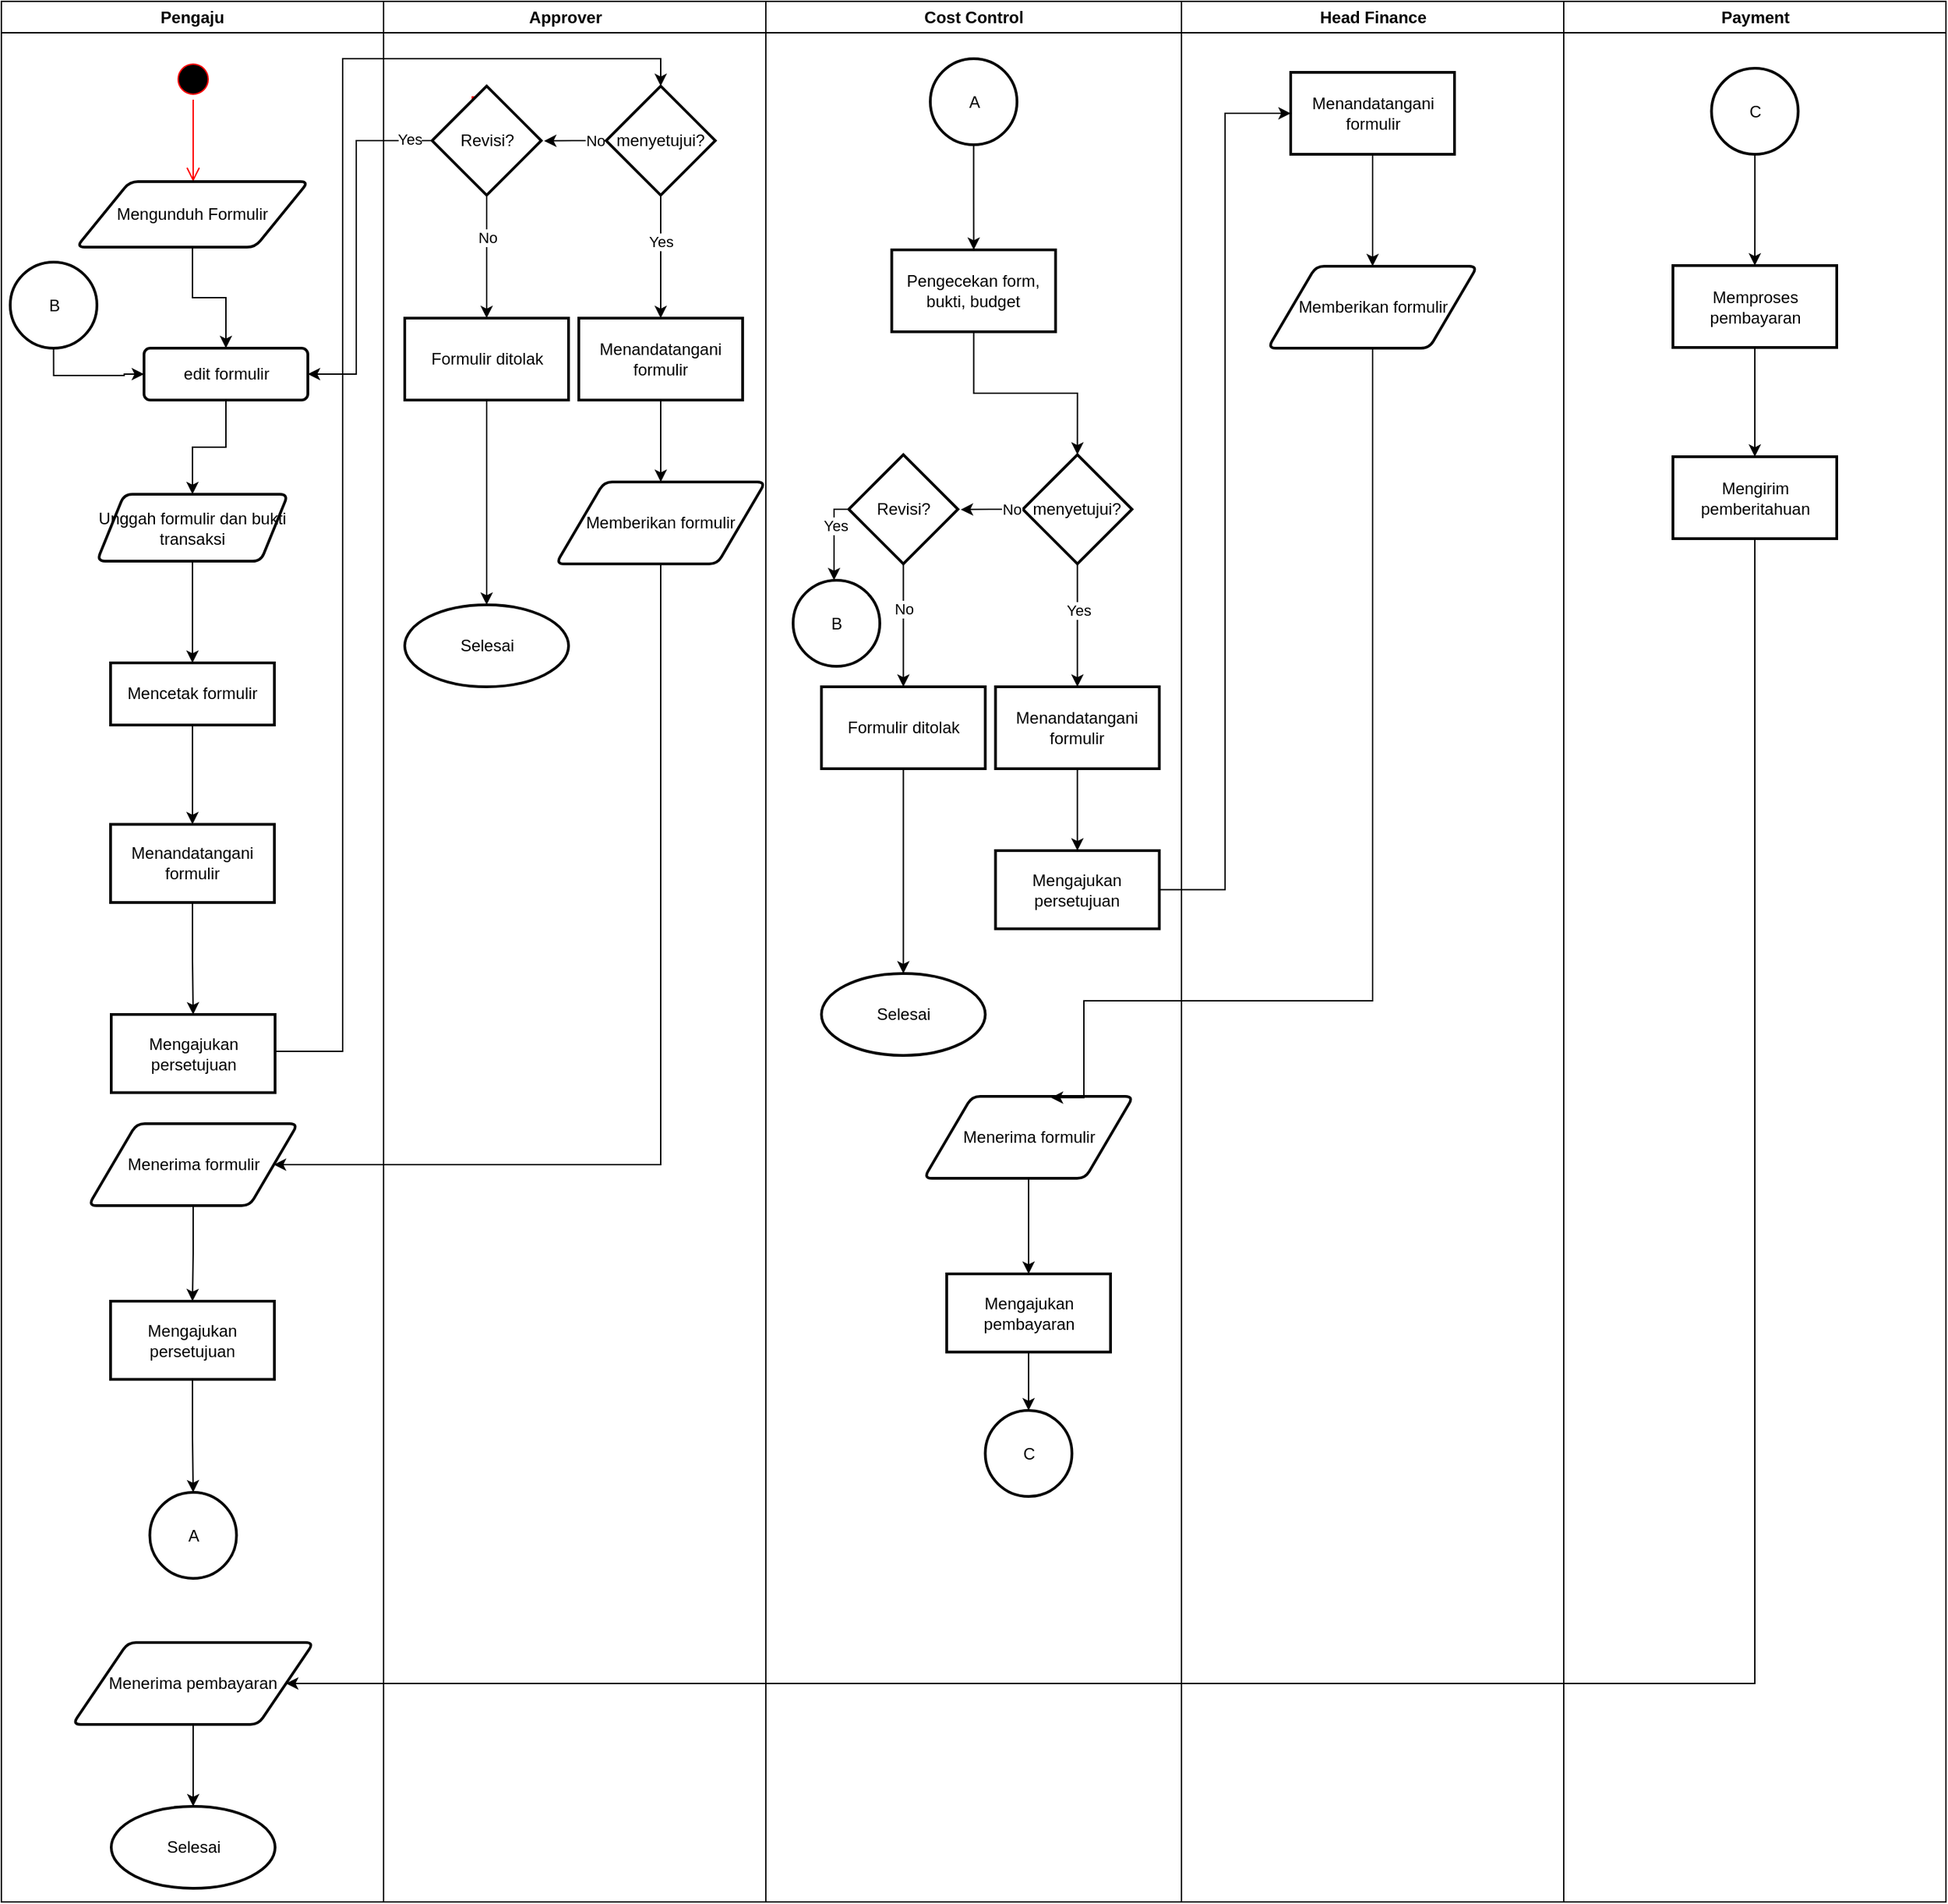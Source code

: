 <mxfile version="20.5.1" type="github">
  <diagram name="Page-1" id="e7e014a7-5840-1c2e-5031-d8a46d1fe8dd">
    <mxGraphModel dx="1422" dy="772" grid="1" gridSize="10" guides="1" tooltips="1" connect="1" arrows="1" fold="1" page="1" pageScale="1" pageWidth="2336" pageHeight="1654" background="none" math="0" shadow="0">
      <root>
        <mxCell id="0" />
        <mxCell id="1" parent="0" />
        <mxCell id="2" value="Pengaju" style="swimlane;whiteSpace=wrap" parent="1" vertex="1">
          <mxGeometry x="140" y="128" width="280" height="1392" as="geometry" />
        </mxCell>
        <mxCell id="9" value="" style="endArrow=open;strokeColor=#FF0000;endFill=1;rounded=0" parent="2" edge="1">
          <mxGeometry relative="1" as="geometry">
            <mxPoint x="115" y="160" as="sourcePoint" />
          </mxGeometry>
        </mxCell>
        <mxCell id="11" value="" style="endArrow=open;strokeColor=#FF0000;endFill=1;rounded=0" parent="2" edge="1">
          <mxGeometry relative="1" as="geometry">
            <mxPoint x="115" y="270" as="sourcePoint" />
          </mxGeometry>
        </mxCell>
        <mxCell id="3kQOBkl0-LQ7jXiS91Ee-43" value="" style="ellipse;html=1;shape=startState;fillColor=#000000;strokeColor=#ff0000;" parent="2" vertex="1">
          <mxGeometry x="125.5" y="42" width="30" height="30" as="geometry" />
        </mxCell>
        <mxCell id="3kQOBkl0-LQ7jXiS91Ee-44" value="" style="edgeStyle=orthogonalEdgeStyle;html=1;verticalAlign=bottom;endArrow=open;endSize=8;strokeColor=#ff0000;rounded=0;" parent="2" source="3kQOBkl0-LQ7jXiS91Ee-43" edge="1">
          <mxGeometry relative="1" as="geometry">
            <mxPoint x="140.5" y="132" as="targetPoint" />
          </mxGeometry>
        </mxCell>
        <mxCell id="3kQOBkl0-LQ7jXiS91Ee-47" value="Mengunduh Formulir" style="shape=parallelogram;html=1;strokeWidth=2;perimeter=parallelogramPerimeter;whiteSpace=wrap;rounded=1;arcSize=12;size=0.23;" parent="2" vertex="1">
          <mxGeometry x="55" y="132" width="170" height="48" as="geometry" />
        </mxCell>
        <mxCell id="3kQOBkl0-LQ7jXiS91Ee-53" value="" style="edgeStyle=orthogonalEdgeStyle;rounded=0;orthogonalLoop=1;jettySize=auto;html=1;" parent="2" source="3kQOBkl0-LQ7jXiS91Ee-50" target="3kQOBkl0-LQ7jXiS91Ee-52" edge="1">
          <mxGeometry relative="1" as="geometry" />
        </mxCell>
        <mxCell id="3kQOBkl0-LQ7jXiS91Ee-50" value="Unggah formulir dan bukti transaksi" style="shape=parallelogram;perimeter=parallelogramPerimeter;whiteSpace=wrap;html=1;fixedSize=1;fillColor=rgb(255, 255, 255);strokeColor=rgb(0, 0, 0);fontColor=rgb(0, 0, 0);strokeWidth=2;rounded=1;arcSize=12;" parent="2" vertex="1">
          <mxGeometry x="70" y="361" width="140" height="49" as="geometry" />
        </mxCell>
        <mxCell id="3kQOBkl0-LQ7jXiS91Ee-55" value="" style="edgeStyle=orthogonalEdgeStyle;rounded=0;orthogonalLoop=1;jettySize=auto;html=1;" parent="2" source="3kQOBkl0-LQ7jXiS91Ee-52" target="3kQOBkl0-LQ7jXiS91Ee-54" edge="1">
          <mxGeometry relative="1" as="geometry" />
        </mxCell>
        <mxCell id="3kQOBkl0-LQ7jXiS91Ee-52" value="Mencetak formulir" style="whiteSpace=wrap;html=1;fillColor=rgb(255, 255, 255);strokeColor=rgb(0, 0, 0);fontColor=rgb(0, 0, 0);strokeWidth=2;rounded=1;arcSize=0;" parent="2" vertex="1">
          <mxGeometry x="80" y="484.5" width="120" height="45.5" as="geometry" />
        </mxCell>
        <mxCell id="3kQOBkl0-LQ7jXiS91Ee-54" value="Menandatangani formulir" style="rounded=1;whiteSpace=wrap;html=1;fillColor=rgb(255, 255, 255);strokeColor=rgb(0, 0, 0);fontColor=rgb(0, 0, 0);strokeWidth=2;arcSize=0;" parent="2" vertex="1">
          <mxGeometry x="80" y="602.75" width="120" height="57.25" as="geometry" />
        </mxCell>
        <mxCell id="3kQOBkl0-LQ7jXiS91Ee-97" style="edgeStyle=orthogonalEdgeStyle;rounded=0;orthogonalLoop=1;jettySize=auto;html=1;exitX=0.5;exitY=1;exitDx=0;exitDy=0;entryX=0.5;entryY=0;entryDx=0;entryDy=0;" parent="2" source="3kQOBkl0-LQ7jXiS91Ee-92" target="3kQOBkl0-LQ7jXiS91Ee-96" edge="1">
          <mxGeometry relative="1" as="geometry" />
        </mxCell>
        <mxCell id="3kQOBkl0-LQ7jXiS91Ee-92" value="Menerima formulir" style="shape=parallelogram;html=1;strokeWidth=2;perimeter=parallelogramPerimeter;whiteSpace=wrap;rounded=1;arcSize=12;size=0.23;" parent="2" vertex="1">
          <mxGeometry x="63.75" y="822" width="153.5" height="60" as="geometry" />
        </mxCell>
        <mxCell id="3kQOBkl0-LQ7jXiS91Ee-91" value="A" style="strokeWidth=2;html=1;shape=mxgraph.flowchart.start_2;whiteSpace=wrap;" parent="2" vertex="1">
          <mxGeometry x="108.75" y="1092" width="63.5" height="63" as="geometry" />
        </mxCell>
        <mxCell id="3kQOBkl0-LQ7jXiS91Ee-98" style="edgeStyle=orthogonalEdgeStyle;rounded=0;orthogonalLoop=1;jettySize=auto;html=1;exitX=0.5;exitY=1;exitDx=0;exitDy=0;entryX=0.5;entryY=0;entryDx=0;entryDy=0;entryPerimeter=0;" parent="2" source="3kQOBkl0-LQ7jXiS91Ee-96" target="3kQOBkl0-LQ7jXiS91Ee-91" edge="1">
          <mxGeometry relative="1" as="geometry" />
        </mxCell>
        <mxCell id="3kQOBkl0-LQ7jXiS91Ee-96" value="Mengajukan persetujuan" style="rounded=1;whiteSpace=wrap;html=1;fillColor=rgb(255, 255, 255);strokeColor=rgb(0, 0, 0);fontColor=rgb(0, 0, 0);strokeWidth=2;arcSize=0;" parent="2" vertex="1">
          <mxGeometry x="80" y="952" width="120" height="57.25" as="geometry" />
        </mxCell>
        <mxCell id="3kQOBkl0-LQ7jXiS91Ee-139" style="edgeStyle=orthogonalEdgeStyle;rounded=0;orthogonalLoop=1;jettySize=auto;html=1;exitX=0.5;exitY=1;exitDx=0;exitDy=0;entryX=0.5;entryY=0;entryDx=0;entryDy=0;" parent="2" source="3kQOBkl0-LQ7jXiS91Ee-137" target="3kQOBkl0-LQ7jXiS91Ee-138" edge="1">
          <mxGeometry relative="1" as="geometry" />
        </mxCell>
        <mxCell id="3kQOBkl0-LQ7jXiS91Ee-137" value="Menerima pembayaran" style="shape=parallelogram;html=1;strokeWidth=2;perimeter=parallelogramPerimeter;whiteSpace=wrap;rounded=1;arcSize=12;size=0.23;" parent="2" vertex="1">
          <mxGeometry x="52.12" y="1202" width="176.75" height="60" as="geometry" />
        </mxCell>
        <mxCell id="3kQOBkl0-LQ7jXiS91Ee-138" value="Selesai" style="ellipse;whiteSpace=wrap;html=1;fillColor=rgb(255, 255, 255);strokeColor=rgb(0, 0, 0);fontColor=rgb(0, 0, 0);rounded=1;strokeWidth=2;arcSize=0;" parent="2" vertex="1">
          <mxGeometry x="80.5" y="1321.995" width="120" height="60" as="geometry" />
        </mxCell>
        <mxCell id="3kQOBkl0-LQ7jXiS91Ee-147" value="B" style="strokeWidth=2;html=1;shape=mxgraph.flowchart.start_2;whiteSpace=wrap;" parent="2" vertex="1">
          <mxGeometry x="6.5" y="191" width="63.5" height="63" as="geometry" />
        </mxCell>
        <mxCell id="3kQOBkl0-LQ7jXiS91Ee-56" value="Mengajukan persetujuan" style="rounded=1;whiteSpace=wrap;html=1;fillColor=rgb(255, 255, 255);strokeColor=rgb(0, 0, 0);fontColor=rgb(0, 0, 0);strokeWidth=2;arcSize=0;" parent="2" vertex="1">
          <mxGeometry x="80.5" y="742" width="120" height="57.25" as="geometry" />
        </mxCell>
        <mxCell id="3kQOBkl0-LQ7jXiS91Ee-57" value="" style="edgeStyle=orthogonalEdgeStyle;rounded=0;orthogonalLoop=1;jettySize=auto;html=1;" parent="2" source="3kQOBkl0-LQ7jXiS91Ee-54" target="3kQOBkl0-LQ7jXiS91Ee-56" edge="1">
          <mxGeometry relative="1" as="geometry" />
        </mxCell>
        <mxCell id="3" value="Approver    " style="swimlane;whiteSpace=wrap" parent="1" vertex="1">
          <mxGeometry x="420" y="128" width="280" height="1392" as="geometry" />
        </mxCell>
        <mxCell id="14" value="" style="edgeStyle=elbowEdgeStyle;elbow=horizontal;verticalAlign=bottom;endArrow=open;endSize=8;strokeColor=#FF0000;endFill=1;rounded=0" parent="3" edge="1">
          <mxGeometry x="40" y="20" as="geometry">
            <mxPoint x="55" y="90" as="targetPoint" />
            <mxPoint x="75" y="70" as="sourcePoint" />
          </mxGeometry>
        </mxCell>
        <mxCell id="17" value="" style="endArrow=open;strokeColor=#FF0000;endFill=1;rounded=0" parent="3" edge="1">
          <mxGeometry relative="1" as="geometry">
            <mxPoint x="75" y="160" as="sourcePoint" />
          </mxGeometry>
        </mxCell>
        <mxCell id="19" value="" style="endArrow=open;strokeColor=#FF0000;endFill=1;rounded=0" parent="3" edge="1">
          <mxGeometry relative="1" as="geometry">
            <mxPoint x="75" y="270" as="sourcePoint" />
          </mxGeometry>
        </mxCell>
        <mxCell id="26" value="" style="edgeStyle=elbowEdgeStyle;elbow=horizontal;verticalAlign=bottom;endArrow=open;endSize=8;strokeColor=#FF0000;endFill=1;rounded=0" parent="3" edge="1">
          <mxGeometry x="130" y="90" as="geometry">
            <mxPoint x="130" y="135" as="targetPoint" />
          </mxGeometry>
        </mxCell>
        <mxCell id="32" value="" style="endArrow=none;strokeColor=#FF0000;endFill=0;rounded=0;dashed=1" parent="3" edge="1">
          <mxGeometry relative="1" as="geometry">
            <mxPoint x="87.121" y="375" as="sourcePoint" />
          </mxGeometry>
        </mxCell>
        <mxCell id="3kQOBkl0-LQ7jXiS91Ee-70" style="edgeStyle=orthogonalEdgeStyle;rounded=0;orthogonalLoop=1;jettySize=auto;html=1;exitX=0;exitY=0.5;exitDx=0;exitDy=0;entryX=1.026;entryY=0.503;entryDx=0;entryDy=0;entryPerimeter=0;" parent="3" source="3kQOBkl0-LQ7jXiS91Ee-58" target="3kQOBkl0-LQ7jXiS91Ee-64" edge="1">
          <mxGeometry relative="1" as="geometry" />
        </mxCell>
        <mxCell id="3kQOBkl0-LQ7jXiS91Ee-71" value="No" style="edgeLabel;html=1;align=center;verticalAlign=middle;resizable=0;points=[];" parent="3kQOBkl0-LQ7jXiS91Ee-70" vertex="1" connectable="0">
          <mxGeometry x="-0.638" relative="1" as="geometry">
            <mxPoint as="offset" />
          </mxGeometry>
        </mxCell>
        <mxCell id="3kQOBkl0-LQ7jXiS91Ee-58" value="menyetujui?" style="rhombus;whiteSpace=wrap;html=1;fillColor=rgb(255, 255, 255);strokeColor=rgb(0, 0, 0);fontColor=rgb(0, 0, 0);rounded=1;strokeWidth=2;arcSize=0;" parent="3" vertex="1">
          <mxGeometry x="163" y="62.005" width="80" height="80" as="geometry" />
        </mxCell>
        <mxCell id="3kQOBkl0-LQ7jXiS91Ee-80" style="edgeStyle=orthogonalEdgeStyle;rounded=0;orthogonalLoop=1;jettySize=auto;html=1;exitX=0.5;exitY=1;exitDx=0;exitDy=0;" parent="3" source="3kQOBkl0-LQ7jXiS91Ee-61" target="3kQOBkl0-LQ7jXiS91Ee-79" edge="1">
          <mxGeometry relative="1" as="geometry" />
        </mxCell>
        <mxCell id="3kQOBkl0-LQ7jXiS91Ee-61" value="Menandatangani formulir" style="whiteSpace=wrap;html=1;fillColor=rgb(255, 255, 255);strokeColor=rgb(0, 0, 0);fontColor=rgb(0, 0, 0);rounded=1;strokeWidth=2;arcSize=0;" parent="3" vertex="1">
          <mxGeometry x="143" y="232.005" width="120" height="60" as="geometry" />
        </mxCell>
        <mxCell id="3kQOBkl0-LQ7jXiS91Ee-62" value="" style="edgeStyle=orthogonalEdgeStyle;rounded=0;orthogonalLoop=1;jettySize=auto;html=1;" parent="3" source="3kQOBkl0-LQ7jXiS91Ee-58" target="3kQOBkl0-LQ7jXiS91Ee-61" edge="1">
          <mxGeometry relative="1" as="geometry" />
        </mxCell>
        <mxCell id="3kQOBkl0-LQ7jXiS91Ee-63" value="Yes" style="edgeLabel;html=1;align=center;verticalAlign=middle;resizable=0;points=[];" parent="3kQOBkl0-LQ7jXiS91Ee-62" vertex="1" connectable="0">
          <mxGeometry x="-0.239" relative="1" as="geometry">
            <mxPoint as="offset" />
          </mxGeometry>
        </mxCell>
        <mxCell id="3kQOBkl0-LQ7jXiS91Ee-64" value="Revisi?" style="rhombus;whiteSpace=wrap;html=1;fillColor=rgb(255, 255, 255);strokeColor=rgb(0, 0, 0);fontColor=rgb(0, 0, 0);rounded=1;strokeWidth=2;arcSize=0;" parent="3" vertex="1">
          <mxGeometry x="35.5" y="62.005" width="80" height="80" as="geometry" />
        </mxCell>
        <mxCell id="3kQOBkl0-LQ7jXiS91Ee-79" value="Memberikan formulir " style="shape=parallelogram;html=1;strokeWidth=2;perimeter=parallelogramPerimeter;whiteSpace=wrap;rounded=1;arcSize=12;size=0.23;" parent="3" vertex="1">
          <mxGeometry x="126.25" y="352" width="153.5" height="60" as="geometry" />
        </mxCell>
        <mxCell id="3kQOBkl0-LQ7jXiS91Ee-85" value="Selesai" style="ellipse;whiteSpace=wrap;html=1;fillColor=rgb(255, 255, 255);strokeColor=rgb(0, 0, 0);fontColor=rgb(0, 0, 0);rounded=1;strokeWidth=2;arcSize=0;" parent="3" vertex="1">
          <mxGeometry x="15.5" y="441.995" width="120" height="60" as="geometry" />
        </mxCell>
        <mxCell id="3kQOBkl0-LQ7jXiS91Ee-83" value="Formulir ditolak" style="whiteSpace=wrap;html=1;fillColor=rgb(255, 255, 255);strokeColor=rgb(0, 0, 0);fontColor=rgb(0, 0, 0);rounded=1;strokeWidth=2;arcSize=0;" parent="3" vertex="1">
          <mxGeometry x="15.5" y="232.005" width="120" height="60" as="geometry" />
        </mxCell>
        <mxCell id="3kQOBkl0-LQ7jXiS91Ee-84" value="" style="edgeStyle=orthogonalEdgeStyle;rounded=0;orthogonalLoop=1;jettySize=auto;html=1;" parent="3" source="3kQOBkl0-LQ7jXiS91Ee-64" target="3kQOBkl0-LQ7jXiS91Ee-83" edge="1">
          <mxGeometry relative="1" as="geometry" />
        </mxCell>
        <mxCell id="3kQOBkl0-LQ7jXiS91Ee-141" value="No" style="edgeLabel;html=1;align=center;verticalAlign=middle;resizable=0;points=[];" parent="3kQOBkl0-LQ7jXiS91Ee-84" vertex="1" connectable="0">
          <mxGeometry x="-0.307" relative="1" as="geometry">
            <mxPoint as="offset" />
          </mxGeometry>
        </mxCell>
        <mxCell id="3kQOBkl0-LQ7jXiS91Ee-86" value="" style="edgeStyle=orthogonalEdgeStyle;rounded=0;orthogonalLoop=1;jettySize=auto;html=1;" parent="3" source="3kQOBkl0-LQ7jXiS91Ee-83" target="3kQOBkl0-LQ7jXiS91Ee-85" edge="1">
          <mxGeometry relative="1" as="geometry" />
        </mxCell>
        <mxCell id="4" value="Cost Control" style="swimlane;whiteSpace=wrap" parent="1" vertex="1">
          <mxGeometry x="700" y="128" width="304.5" height="1392" as="geometry" />
        </mxCell>
        <mxCell id="3kQOBkl0-LQ7jXiS91Ee-95" value="A" style="strokeWidth=2;html=1;shape=mxgraph.flowchart.start_2;whiteSpace=wrap;" parent="4" vertex="1">
          <mxGeometry x="120.5" y="42" width="63.5" height="63" as="geometry" />
        </mxCell>
        <mxCell id="3kQOBkl0-LQ7jXiS91Ee-108" value="menyetujui?" style="rhombus;whiteSpace=wrap;html=1;fillColor=rgb(255, 255, 255);strokeColor=rgb(0, 0, 0);fontColor=rgb(0, 0, 0);rounded=1;strokeWidth=2;arcSize=0;" parent="4" vertex="1">
          <mxGeometry x="188.25" y="331.995" width="80" height="80" as="geometry" />
        </mxCell>
        <mxCell id="3kQOBkl0-LQ7jXiS91Ee-119" style="edgeStyle=orthogonalEdgeStyle;rounded=0;orthogonalLoop=1;jettySize=auto;html=1;exitX=0.5;exitY=1;exitDx=0;exitDy=0;entryX=0.5;entryY=0;entryDx=0;entryDy=0;" parent="4" source="3kQOBkl0-LQ7jXiS91Ee-109" target="3kQOBkl0-LQ7jXiS91Ee-120" edge="1">
          <mxGeometry relative="1" as="geometry">
            <mxPoint x="203.25" y="621.99" as="targetPoint" />
          </mxGeometry>
        </mxCell>
        <mxCell id="3kQOBkl0-LQ7jXiS91Ee-109" value="Menandatangani formulir" style="whiteSpace=wrap;html=1;fillColor=rgb(255, 255, 255);strokeColor=rgb(0, 0, 0);fontColor=rgb(0, 0, 0);rounded=1;strokeWidth=2;arcSize=0;" parent="4" vertex="1">
          <mxGeometry x="168.25" y="501.995" width="120" height="60" as="geometry" />
        </mxCell>
        <mxCell id="3kQOBkl0-LQ7jXiS91Ee-110" value="" style="edgeStyle=orthogonalEdgeStyle;rounded=0;orthogonalLoop=1;jettySize=auto;html=1;" parent="4" source="3kQOBkl0-LQ7jXiS91Ee-108" target="3kQOBkl0-LQ7jXiS91Ee-109" edge="1">
          <mxGeometry relative="1" as="geometry" />
        </mxCell>
        <mxCell id="3kQOBkl0-LQ7jXiS91Ee-111" value="Yes" style="edgeLabel;html=1;align=center;verticalAlign=middle;resizable=0;points=[];" parent="3kQOBkl0-LQ7jXiS91Ee-110" vertex="1" connectable="0">
          <mxGeometry x="-0.239" relative="1" as="geometry">
            <mxPoint as="offset" />
          </mxGeometry>
        </mxCell>
        <mxCell id="3kQOBkl0-LQ7jXiS91Ee-145" style="edgeStyle=orthogonalEdgeStyle;rounded=0;orthogonalLoop=1;jettySize=auto;html=1;exitX=0;exitY=0.5;exitDx=0;exitDy=0;entryX=0.472;entryY=0;entryDx=0;entryDy=0;entryPerimeter=0;" parent="4" source="3kQOBkl0-LQ7jXiS91Ee-112" target="3kQOBkl0-LQ7jXiS91Ee-143" edge="1">
          <mxGeometry relative="1" as="geometry">
            <Array as="points">
              <mxPoint x="50" y="372" />
            </Array>
          </mxGeometry>
        </mxCell>
        <mxCell id="3kQOBkl0-LQ7jXiS91Ee-146" value="Yes" style="edgeLabel;html=1;align=center;verticalAlign=middle;resizable=0;points=[];" parent="3kQOBkl0-LQ7jXiS91Ee-145" vertex="1" connectable="0">
          <mxGeometry x="-0.296" y="1" relative="1" as="geometry">
            <mxPoint as="offset" />
          </mxGeometry>
        </mxCell>
        <mxCell id="3kQOBkl0-LQ7jXiS91Ee-112" value="Revisi?" style="rhombus;whiteSpace=wrap;html=1;fillColor=rgb(255, 255, 255);strokeColor=rgb(0, 0, 0);fontColor=rgb(0, 0, 0);rounded=1;strokeWidth=2;arcSize=0;" parent="4" vertex="1">
          <mxGeometry x="60.75" y="331.995" width="80" height="80" as="geometry" />
        </mxCell>
        <mxCell id="3kQOBkl0-LQ7jXiS91Ee-106" style="edgeStyle=orthogonalEdgeStyle;rounded=0;orthogonalLoop=1;jettySize=auto;html=1;exitX=0;exitY=0.5;exitDx=0;exitDy=0;entryX=1.026;entryY=0.503;entryDx=0;entryDy=0;entryPerimeter=0;" parent="4" source="3kQOBkl0-LQ7jXiS91Ee-108" target="3kQOBkl0-LQ7jXiS91Ee-112" edge="1">
          <mxGeometry relative="1" as="geometry" />
        </mxCell>
        <mxCell id="3kQOBkl0-LQ7jXiS91Ee-107" value="No" style="edgeLabel;html=1;align=center;verticalAlign=middle;resizable=0;points=[];" parent="3kQOBkl0-LQ7jXiS91Ee-106" vertex="1" connectable="0">
          <mxGeometry x="-0.638" relative="1" as="geometry">
            <mxPoint as="offset" />
          </mxGeometry>
        </mxCell>
        <mxCell id="3kQOBkl0-LQ7jXiS91Ee-114" value="Selesai" style="ellipse;whiteSpace=wrap;html=1;fillColor=rgb(255, 255, 255);strokeColor=rgb(0, 0, 0);fontColor=rgb(0, 0, 0);rounded=1;strokeWidth=2;arcSize=0;" parent="4" vertex="1">
          <mxGeometry x="40.75" y="711.985" width="120" height="60" as="geometry" />
        </mxCell>
        <mxCell id="3kQOBkl0-LQ7jXiS91Ee-115" value="" style="edgeStyle=orthogonalEdgeStyle;rounded=0;orthogonalLoop=1;jettySize=auto;html=1;" parent="4" source="3kQOBkl0-LQ7jXiS91Ee-116" target="3kQOBkl0-LQ7jXiS91Ee-114" edge="1">
          <mxGeometry relative="1" as="geometry" />
        </mxCell>
        <mxCell id="3kQOBkl0-LQ7jXiS91Ee-116" value="Formulir ditolak" style="whiteSpace=wrap;html=1;fillColor=rgb(255, 255, 255);strokeColor=rgb(0, 0, 0);fontColor=rgb(0, 0, 0);rounded=1;strokeWidth=2;arcSize=0;" parent="4" vertex="1">
          <mxGeometry x="40.75" y="501.995" width="120" height="60" as="geometry" />
        </mxCell>
        <mxCell id="3kQOBkl0-LQ7jXiS91Ee-117" value="" style="edgeStyle=orthogonalEdgeStyle;rounded=0;orthogonalLoop=1;jettySize=auto;html=1;" parent="4" source="3kQOBkl0-LQ7jXiS91Ee-112" target="3kQOBkl0-LQ7jXiS91Ee-116" edge="1">
          <mxGeometry relative="1" as="geometry" />
        </mxCell>
        <mxCell id="3kQOBkl0-LQ7jXiS91Ee-142" value="No" style="edgeLabel;html=1;align=center;verticalAlign=middle;resizable=0;points=[];" parent="3kQOBkl0-LQ7jXiS91Ee-117" vertex="1" connectable="0">
          <mxGeometry x="-0.275" relative="1" as="geometry">
            <mxPoint as="offset" />
          </mxGeometry>
        </mxCell>
        <mxCell id="3kQOBkl0-LQ7jXiS91Ee-120" value="Mengajukan persetujuan" style="rounded=1;whiteSpace=wrap;html=1;fillColor=rgb(255, 255, 255);strokeColor=rgb(0, 0, 0);fontColor=rgb(0, 0, 0);strokeWidth=2;arcSize=0;" parent="4" vertex="1">
          <mxGeometry x="168.25" y="622" width="120" height="57.25" as="geometry" />
        </mxCell>
        <mxCell id="3kQOBkl0-LQ7jXiS91Ee-129" style="edgeStyle=orthogonalEdgeStyle;rounded=0;orthogonalLoop=1;jettySize=auto;html=1;exitX=0.5;exitY=1;exitDx=0;exitDy=0;entryX=0.5;entryY=0;entryDx=0;entryDy=0;" parent="4" source="3kQOBkl0-LQ7jXiS91Ee-126" target="3kQOBkl0-LQ7jXiS91Ee-128" edge="1">
          <mxGeometry relative="1" as="geometry" />
        </mxCell>
        <mxCell id="3kQOBkl0-LQ7jXiS91Ee-126" value="Menerima formulir" style="shape=parallelogram;html=1;strokeWidth=2;perimeter=parallelogramPerimeter;whiteSpace=wrap;rounded=1;arcSize=12;size=0.23;" parent="4" vertex="1">
          <mxGeometry x="115.75" y="802" width="153.5" height="60" as="geometry" />
        </mxCell>
        <mxCell id="3kQOBkl0-LQ7jXiS91Ee-131" style="edgeStyle=orthogonalEdgeStyle;rounded=0;orthogonalLoop=1;jettySize=auto;html=1;exitX=0.5;exitY=1;exitDx=0;exitDy=0;entryX=0.5;entryY=0;entryDx=0;entryDy=0;entryPerimeter=0;" parent="4" source="3kQOBkl0-LQ7jXiS91Ee-128" target="3kQOBkl0-LQ7jXiS91Ee-130" edge="1">
          <mxGeometry relative="1" as="geometry" />
        </mxCell>
        <mxCell id="3kQOBkl0-LQ7jXiS91Ee-128" value="Mengajukan pembayaran" style="rounded=1;whiteSpace=wrap;html=1;fillColor=rgb(255, 255, 255);strokeColor=rgb(0, 0, 0);fontColor=rgb(0, 0, 0);strokeWidth=2;arcSize=0;" parent="4" vertex="1">
          <mxGeometry x="132.5" y="932" width="120" height="57.25" as="geometry" />
        </mxCell>
        <mxCell id="3kQOBkl0-LQ7jXiS91Ee-130" value="C" style="strokeWidth=2;html=1;shape=mxgraph.flowchart.start_2;whiteSpace=wrap;" parent="4" vertex="1">
          <mxGeometry x="160.75" y="1032" width="63.5" height="63" as="geometry" />
        </mxCell>
        <mxCell id="3kQOBkl0-LQ7jXiS91Ee-143" value="B" style="strokeWidth=2;html=1;shape=mxgraph.flowchart.start_2;whiteSpace=wrap;" parent="4" vertex="1">
          <mxGeometry x="20" y="424" width="63.5" height="63" as="geometry" />
        </mxCell>
        <mxCell id="3kQOBkl0-LQ7jXiS91Ee-100" value="Pengecekan form, bukti, budget" style="whiteSpace=wrap;html=1;fillColor=rgb(255, 255, 255);strokeColor=rgb(0, 0, 0);fontColor=rgb(0, 0, 0);strokeWidth=2;" parent="4" vertex="1">
          <mxGeometry x="92.25" y="182" width="120" height="60" as="geometry" />
        </mxCell>
        <mxCell id="3kQOBkl0-LQ7jXiS91Ee-101" value="" style="edgeStyle=orthogonalEdgeStyle;rounded=0;orthogonalLoop=1;jettySize=auto;html=1;" parent="4" source="3kQOBkl0-LQ7jXiS91Ee-95" target="3kQOBkl0-LQ7jXiS91Ee-100" edge="1">
          <mxGeometry relative="1" as="geometry" />
        </mxCell>
        <mxCell id="3kQOBkl0-LQ7jXiS91Ee-118" style="edgeStyle=orthogonalEdgeStyle;rounded=0;orthogonalLoop=1;jettySize=auto;html=1;entryX=0.5;entryY=0;entryDx=0;entryDy=0;" parent="4" source="3kQOBkl0-LQ7jXiS91Ee-100" target="3kQOBkl0-LQ7jXiS91Ee-108" edge="1">
          <mxGeometry relative="1" as="geometry" />
        </mxCell>
        <mxCell id="3kQOBkl0-LQ7jXiS91Ee-41" value="Head Finance" style="swimlane;whiteSpace=wrap" parent="1" vertex="1">
          <mxGeometry x="1004.5" y="128" width="280" height="1392" as="geometry" />
        </mxCell>
        <mxCell id="3kQOBkl0-LQ7jXiS91Ee-125" style="edgeStyle=orthogonalEdgeStyle;rounded=0;orthogonalLoop=1;jettySize=auto;html=1;exitX=0.5;exitY=1;exitDx=0;exitDy=0;entryX=0.5;entryY=0;entryDx=0;entryDy=0;" parent="3kQOBkl0-LQ7jXiS91Ee-41" source="3kQOBkl0-LQ7jXiS91Ee-121" target="3kQOBkl0-LQ7jXiS91Ee-124" edge="1">
          <mxGeometry relative="1" as="geometry" />
        </mxCell>
        <mxCell id="3kQOBkl0-LQ7jXiS91Ee-121" value="Menandatangani formulir" style="whiteSpace=wrap;html=1;fillColor=rgb(255, 255, 255);strokeColor=rgb(0, 0, 0);fontColor=rgb(0, 0, 0);rounded=1;strokeWidth=2;arcSize=0;" parent="3kQOBkl0-LQ7jXiS91Ee-41" vertex="1">
          <mxGeometry x="80" y="52.005" width="120" height="60" as="geometry" />
        </mxCell>
        <mxCell id="3kQOBkl0-LQ7jXiS91Ee-124" value="Memberikan formulir " style="shape=parallelogram;html=1;strokeWidth=2;perimeter=parallelogramPerimeter;whiteSpace=wrap;rounded=1;arcSize=12;size=0.23;" parent="3kQOBkl0-LQ7jXiS91Ee-41" vertex="1">
          <mxGeometry x="63.25" y="194" width="153.5" height="60" as="geometry" />
        </mxCell>
        <mxCell id="3kQOBkl0-LQ7jXiS91Ee-42" value="Payment" style="swimlane;whiteSpace=wrap" parent="1" vertex="1">
          <mxGeometry x="1284.5" y="128" width="280" height="1392" as="geometry" />
        </mxCell>
        <mxCell id="3kQOBkl0-LQ7jXiS91Ee-132" value="C" style="strokeWidth=2;html=1;shape=mxgraph.flowchart.start_2;whiteSpace=wrap;" parent="3kQOBkl0-LQ7jXiS91Ee-42" vertex="1">
          <mxGeometry x="108.25" y="49.01" width="63.5" height="63" as="geometry" />
        </mxCell>
        <mxCell id="3kQOBkl0-LQ7jXiS91Ee-51" value="" style="edgeStyle=orthogonalEdgeStyle;rounded=0;orthogonalLoop=1;jettySize=auto;html=1;" parent="1" source="3kQOBkl0-LQ7jXiS91Ee-48" target="3kQOBkl0-LQ7jXiS91Ee-50" edge="1">
          <mxGeometry relative="1" as="geometry" />
        </mxCell>
        <mxCell id="3kQOBkl0-LQ7jXiS91Ee-48" value="edit formulir" style="whiteSpace=wrap;html=1;fillColor=rgb(255, 255, 255);strokeColor=rgb(0, 0, 0);fontColor=rgb(0, 0, 0);strokeWidth=2;rounded=1;arcSize=12;" parent="1" vertex="1">
          <mxGeometry x="244.5" y="382" width="120" height="38" as="geometry" />
        </mxCell>
        <mxCell id="3kQOBkl0-LQ7jXiS91Ee-49" value="" style="edgeStyle=orthogonalEdgeStyle;rounded=0;orthogonalLoop=1;jettySize=auto;html=1;" parent="1" source="3kQOBkl0-LQ7jXiS91Ee-47" target="3kQOBkl0-LQ7jXiS91Ee-48" edge="1">
          <mxGeometry relative="1" as="geometry" />
        </mxCell>
        <mxCell id="3kQOBkl0-LQ7jXiS91Ee-59" value="" style="edgeStyle=orthogonalEdgeStyle;rounded=0;orthogonalLoop=1;jettySize=auto;html=1;entryX=0.5;entryY=0;entryDx=0;entryDy=0;" parent="1" source="3kQOBkl0-LQ7jXiS91Ee-56" target="3kQOBkl0-LQ7jXiS91Ee-58" edge="1">
          <mxGeometry relative="1" as="geometry">
            <mxPoint x="585" y="190" as="targetPoint" />
            <Array as="points">
              <mxPoint x="390" y="897" />
              <mxPoint x="390" y="170" />
              <mxPoint x="623" y="170" />
            </Array>
          </mxGeometry>
        </mxCell>
        <mxCell id="3kQOBkl0-LQ7jXiS91Ee-66" value="" style="edgeStyle=orthogonalEdgeStyle;rounded=0;orthogonalLoop=1;jettySize=auto;html=1;entryX=1;entryY=0.5;entryDx=0;entryDy=0;" parent="1" source="3kQOBkl0-LQ7jXiS91Ee-64" target="3kQOBkl0-LQ7jXiS91Ee-48" edge="1">
          <mxGeometry relative="1" as="geometry">
            <Array as="points">
              <mxPoint x="400" y="230" />
              <mxPoint x="400" y="401" />
            </Array>
          </mxGeometry>
        </mxCell>
        <mxCell id="3kQOBkl0-LQ7jXiS91Ee-67" value="Yes" style="edgeLabel;html=1;align=center;verticalAlign=middle;resizable=0;points=[];" parent="3kQOBkl0-LQ7jXiS91Ee-66" vertex="1" connectable="0">
          <mxGeometry x="-0.872" y="-1" relative="1" as="geometry">
            <mxPoint as="offset" />
          </mxGeometry>
        </mxCell>
        <mxCell id="3kQOBkl0-LQ7jXiS91Ee-93" style="edgeStyle=orthogonalEdgeStyle;rounded=0;orthogonalLoop=1;jettySize=auto;html=1;exitX=0.5;exitY=1;exitDx=0;exitDy=0;entryX=1;entryY=0.5;entryDx=0;entryDy=0;" parent="1" source="3kQOBkl0-LQ7jXiS91Ee-79" target="3kQOBkl0-LQ7jXiS91Ee-92" edge="1">
          <mxGeometry relative="1" as="geometry">
            <Array as="points">
              <mxPoint x="623" y="980" />
            </Array>
          </mxGeometry>
        </mxCell>
        <mxCell id="3kQOBkl0-LQ7jXiS91Ee-123" style="edgeStyle=orthogonalEdgeStyle;rounded=0;orthogonalLoop=1;jettySize=auto;html=1;exitX=1;exitY=0.5;exitDx=0;exitDy=0;entryX=0;entryY=0.5;entryDx=0;entryDy=0;" parent="1" source="3kQOBkl0-LQ7jXiS91Ee-120" target="3kQOBkl0-LQ7jXiS91Ee-121" edge="1">
          <mxGeometry relative="1" as="geometry" />
        </mxCell>
        <mxCell id="3kQOBkl0-LQ7jXiS91Ee-127" style="edgeStyle=orthogonalEdgeStyle;rounded=0;orthogonalLoop=1;jettySize=auto;html=1;exitX=0.5;exitY=1;exitDx=0;exitDy=0;entryX=0.606;entryY=0.015;entryDx=0;entryDy=0;entryPerimeter=0;" parent="1" source="3kQOBkl0-LQ7jXiS91Ee-124" target="3kQOBkl0-LQ7jXiS91Ee-126" edge="1">
          <mxGeometry relative="1" as="geometry">
            <Array as="points">
              <mxPoint x="1145" y="860" />
              <mxPoint x="933" y="860" />
            </Array>
          </mxGeometry>
        </mxCell>
        <mxCell id="3kQOBkl0-LQ7jXiS91Ee-136" value="" style="edgeStyle=orthogonalEdgeStyle;rounded=0;orthogonalLoop=1;jettySize=auto;html=1;" parent="1" source="3kQOBkl0-LQ7jXiS91Ee-133" target="3kQOBkl0-LQ7jXiS91Ee-135" edge="1">
          <mxGeometry relative="1" as="geometry" />
        </mxCell>
        <mxCell id="3kQOBkl0-LQ7jXiS91Ee-133" value="Memproses pembayaran" style="whiteSpace=wrap;html=1;fillColor=rgb(255, 255, 255);strokeColor=rgb(0, 0, 0);fontColor=rgb(0, 0, 0);strokeWidth=2;" parent="1" vertex="1">
          <mxGeometry x="1364.5" y="321.51" width="120" height="60" as="geometry" />
        </mxCell>
        <mxCell id="3kQOBkl0-LQ7jXiS91Ee-134" value="" style="edgeStyle=orthogonalEdgeStyle;rounded=0;orthogonalLoop=1;jettySize=auto;html=1;" parent="1" source="3kQOBkl0-LQ7jXiS91Ee-132" target="3kQOBkl0-LQ7jXiS91Ee-133" edge="1">
          <mxGeometry relative="1" as="geometry" />
        </mxCell>
        <mxCell id="3kQOBkl0-LQ7jXiS91Ee-140" style="edgeStyle=orthogonalEdgeStyle;rounded=0;orthogonalLoop=1;jettySize=auto;html=1;exitX=0.5;exitY=1;exitDx=0;exitDy=0;entryX=1;entryY=0.5;entryDx=0;entryDy=0;" parent="1" source="3kQOBkl0-LQ7jXiS91Ee-135" target="3kQOBkl0-LQ7jXiS91Ee-137" edge="1">
          <mxGeometry relative="1" as="geometry">
            <Array as="points">
              <mxPoint x="1425" y="1360" />
            </Array>
          </mxGeometry>
        </mxCell>
        <mxCell id="3kQOBkl0-LQ7jXiS91Ee-135" value="Mengirim pemberitahuan" style="whiteSpace=wrap;html=1;fillColor=rgb(255, 255, 255);strokeColor=rgb(0, 0, 0);fontColor=rgb(0, 0, 0);strokeWidth=2;" parent="1" vertex="1">
          <mxGeometry x="1364.5" y="461.51" width="120" height="60" as="geometry" />
        </mxCell>
        <mxCell id="3kQOBkl0-LQ7jXiS91Ee-148" style="edgeStyle=orthogonalEdgeStyle;rounded=0;orthogonalLoop=1;jettySize=auto;html=1;exitX=0.5;exitY=1;exitDx=0;exitDy=0;exitPerimeter=0;entryX=0;entryY=0.5;entryDx=0;entryDy=0;" parent="1" source="3kQOBkl0-LQ7jXiS91Ee-147" target="3kQOBkl0-LQ7jXiS91Ee-48" edge="1">
          <mxGeometry relative="1" as="geometry" />
        </mxCell>
      </root>
    </mxGraphModel>
  </diagram>
</mxfile>
